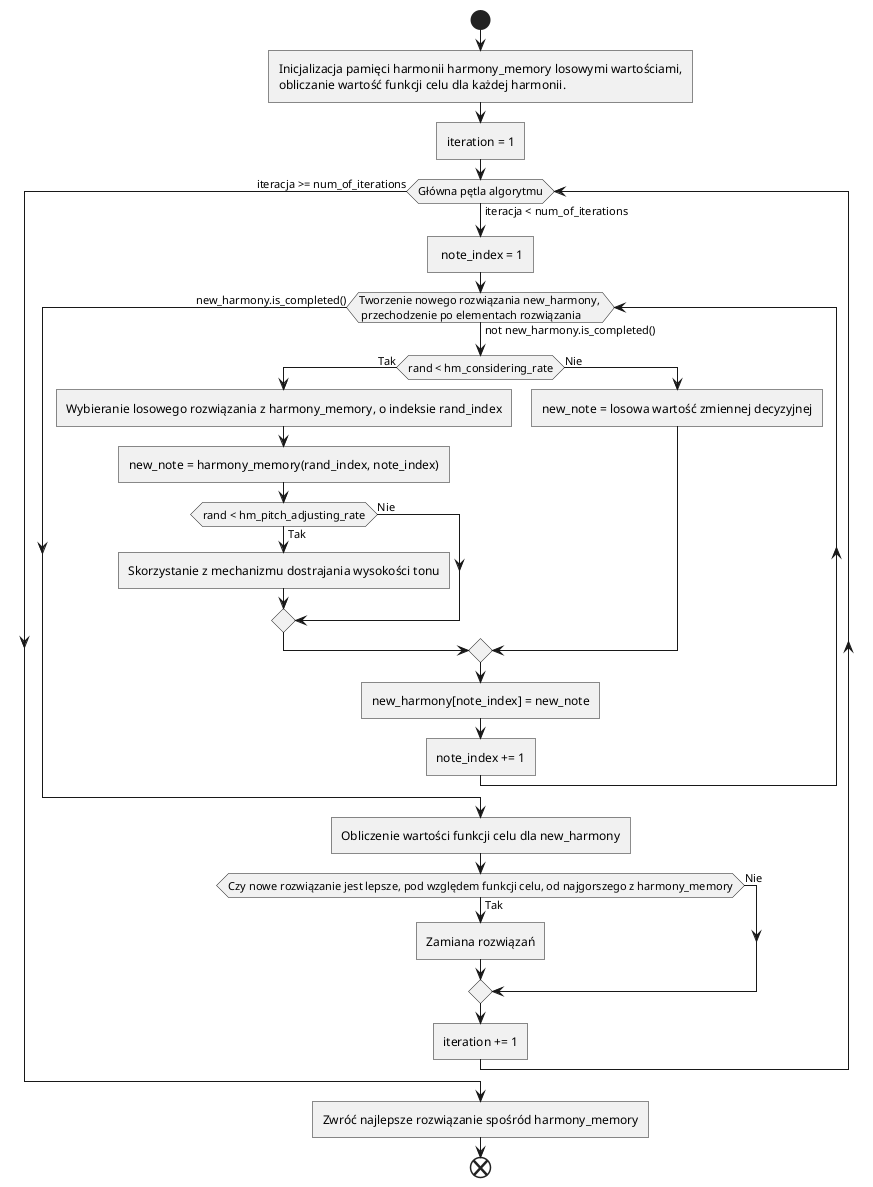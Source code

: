 @startumlodnie z
start
:Inicjalizacja pamięci harmonii harmony_memory losowymi wartościami,
obliczanie wartość funkcji celu dla każdej harmonii.]
:iteration = 1]
while(Główna pętla algorytmu) is (iteracja < num_of_iterations)
    : note_index = 1]
    while(Tworzenie nowego rozwiązania new_harmony, \n przechodzenie po elementach rozwiązania) is (not new_harmony.is_completed())

        if (rand < hm_considering_rate) then (Tak)
            :Wybieranie losowego rozwiązania z harmony_memory, o indeksie rand_index]
            :new_note = harmony_memory(rand_index, note_index)]
            if (rand < hm_pitch_adjusting_rate) then (Tak)
                :Skorzystanie z mechanizmu dostrajania wysokości tonu]
            else(Nie)
            endif

        else(Nie)
            :new_note = losowa wartość zmiennej decyzyjnej]
        endif
        :new_harmony[note_index] = new_note]
        :note_index += 1]

    endwhile (new_harmony.is_completed())
    :Obliczenie wartości funkcji celu dla new_harmony]
    if (Czy nowe rozwiązanie jest lepsze, pod względem funkcji celu, od najgorszego z harmony_memory) then (Tak)
        :Zamiana rozwiązań]
    else(Nie)
    endif

    :iteration += 1]

endwhile (iteracja >= num_of_iterations)

:Zwróć najlepsze rozwiązanie spośród harmony_memory]

end
@enduml
